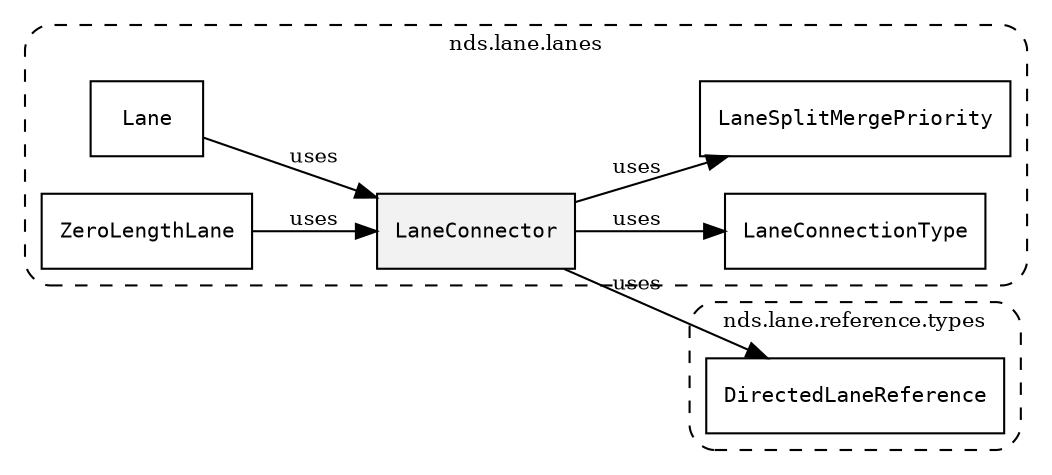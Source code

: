 /**
 * This dot file creates symbol collaboration diagram for LaneConnector.
 */
digraph ZSERIO
{
    node [shape=box, fontsize=10];
    rankdir="LR";
    fontsize=10;
    tooltip="LaneConnector collaboration diagram";

    subgraph "cluster_nds.lane.lanes"
    {
        style="dashed, rounded";
        label="nds.lane.lanes";
        tooltip="Package nds.lane.lanes";
        href="../../../content/packages/nds.lane.lanes.html#Package-nds-lane-lanes";
        target="_parent";

        "LaneConnector" [style="filled", fillcolor="#0000000D", target="_parent", label=<<font face="monospace"><table align="center" border="0" cellspacing="0" cellpadding="0"><tr><td href="../../../content/packages/nds.lane.lanes.html#Structure-LaneConnector" title="Structure defined in nds.lane.lanes">LaneConnector</td></tr></table></font>>];
        "LaneConnectionType" [target="_parent", label=<<font face="monospace"><table align="center" border="0" cellspacing="0" cellpadding="0"><tr><td href="../../../content/packages/nds.lane.lanes.html#Enum-LaneConnectionType" title="Enum defined in nds.lane.lanes">LaneConnectionType</td></tr></table></font>>];
        "LaneSplitMergePriority" [target="_parent", label=<<font face="monospace"><table align="center" border="0" cellspacing="0" cellpadding="0"><tr><td href="../../../content/packages/nds.lane.lanes.html#Enum-LaneSplitMergePriority" title="Enum defined in nds.lane.lanes">LaneSplitMergePriority</td></tr></table></font>>];
        "Lane" [target="_parent", label=<<font face="monospace"><table align="center" border="0" cellspacing="0" cellpadding="0"><tr><td href="../../../content/packages/nds.lane.lanes.html#Structure-Lane" title="Structure defined in nds.lane.lanes">Lane</td></tr></table></font>>];
        "ZeroLengthLane" [target="_parent", label=<<font face="monospace"><table align="center" border="0" cellspacing="0" cellpadding="0"><tr><td href="../../../content/packages/nds.lane.lanes.html#Structure-ZeroLengthLane" title="Structure defined in nds.lane.lanes">ZeroLengthLane</td></tr></table></font>>];
    }

    subgraph "cluster_nds.lane.reference.types"
    {
        style="dashed, rounded";
        label="nds.lane.reference.types";
        tooltip="Package nds.lane.reference.types";
        href="../../../content/packages/nds.lane.reference.types.html#Package-nds-lane-reference-types";
        target="_parent";

        "DirectedLaneReference" [target="_parent", label=<<font face="monospace"><table align="center" border="0" cellspacing="0" cellpadding="0"><tr><td href="../../../content/packages/nds.lane.reference.types.html#Subtype-DirectedLaneReference" title="Subtype defined in nds.lane.reference.types">DirectedLaneReference</td></tr></table></font>>];
    }

    "LaneConnector" -> "LaneConnectionType" [label="uses", fontsize=10];
    "LaneConnector" -> "LaneSplitMergePriority" [label="uses", fontsize=10];
    "LaneConnector" -> "DirectedLaneReference" [label="uses", fontsize=10];
    "Lane" -> "LaneConnector" [label="uses", fontsize=10];
    "ZeroLengthLane" -> "LaneConnector" [label="uses", fontsize=10];
}
